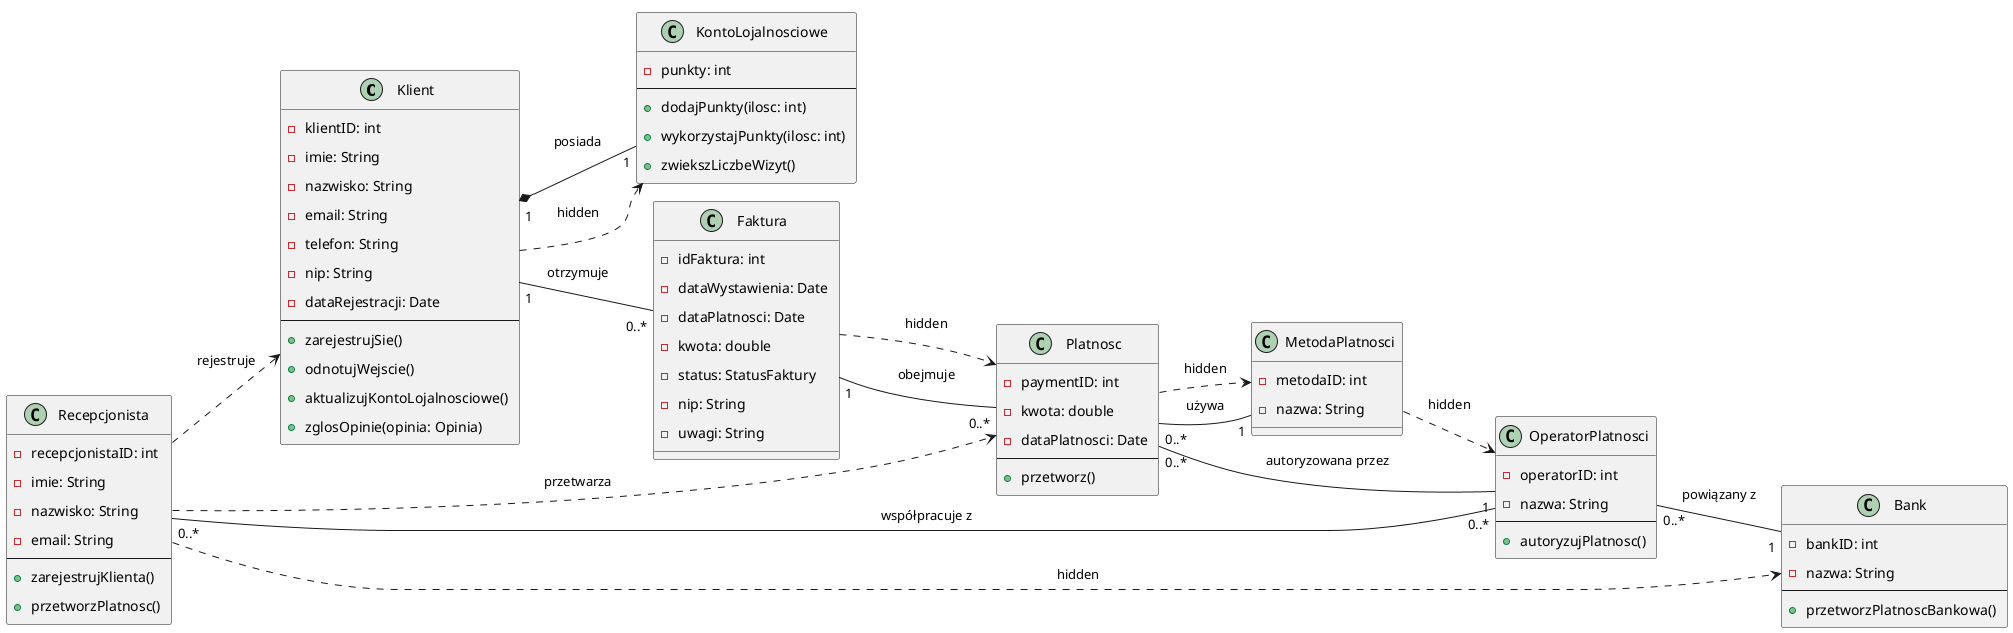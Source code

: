 @startuml
!pragma layout smetana
left to right direction
skinparam Padding 5

' 🔍 Klasy
class Klient {
  - klientID: int
  - imie: String
  - nazwisko: String
  - email: String
  - telefon: String
  - nip: String
  - dataRejestracji: Date
  --
  + zarejestrujSie()
  + odnotujWejscie()
  + aktualizujKontoLojalnosciowe()
  + zglosOpinie(opinia: Opinia)
}

class Bank {
  - bankID: int
  - nazwa: String
  --
  + przetworzPlatnoscBankowa()
}

class KontoLojalnosciowe {
  - punkty: int
  --
  + dodajPunkty(ilosc: int)
  + wykorzystajPunkty(ilosc: int)
  + zwiekszLiczbeWizyt()
}

class Faktura {
  - idFaktura: int
  - dataWystawienia: Date
  - dataPlatnosci: Date
  - kwota: double
  - status: StatusFaktury
  - nip: String
  - uwagi: String
}

class Platnosc {
  - paymentID: int
  - kwota: double
  - dataPlatnosci: Date
  --
  + przetworz()
}

class MetodaPlatnosci {
  - metodaID: int
  - nazwa: String
}

class Recepcjonista {
  - recepcjonistaID: int
  - imie: String
  - nazwisko: String
  - email: String
  --
  + zarejestrujKlienta()
  + przetworzPlatnosc()
}

class OperatorPlatnosci {
  - operatorID: int
  - nazwa: String 
  --
  + autoryzujPlatnosc()
}

' 🔗 Relacje logiczne
Klient "1" *-- "1" KontoLojalnosciowe : posiada >
Klient "1" -- "0..*" Faktura : otrzymuje >

Faktura "1" -- "0..*" Platnosc : obejmuje >
Platnosc "0..*" -- "1" MetodaPlatnosci : używa >
Platnosc "0..*" -- "1" OperatorPlatnosci : autoryzowana przez >

OperatorPlatnosci "0..*" -- "1" Bank : powiązany z >
Recepcjonista "0..*" -- "0..*" OperatorPlatnosci : współpracuje z >

Recepcjonista ..> Klient : rejestruje
Recepcjonista ..> Platnosc : przetwarza

' 👻 Ukryte relacje dla wymuszenia sąsiedztwa (bez wpływu na logikę)
Klient ..> KontoLojalnosciowe : hidden
Faktura ..> Platnosc : hidden
Platnosc ..> MetodaPlatnosci : hidden
MetodaPlatnosci ..> OperatorPlatnosci : hidden
Recepcjonista ..> Bank : hidden

@enduml
